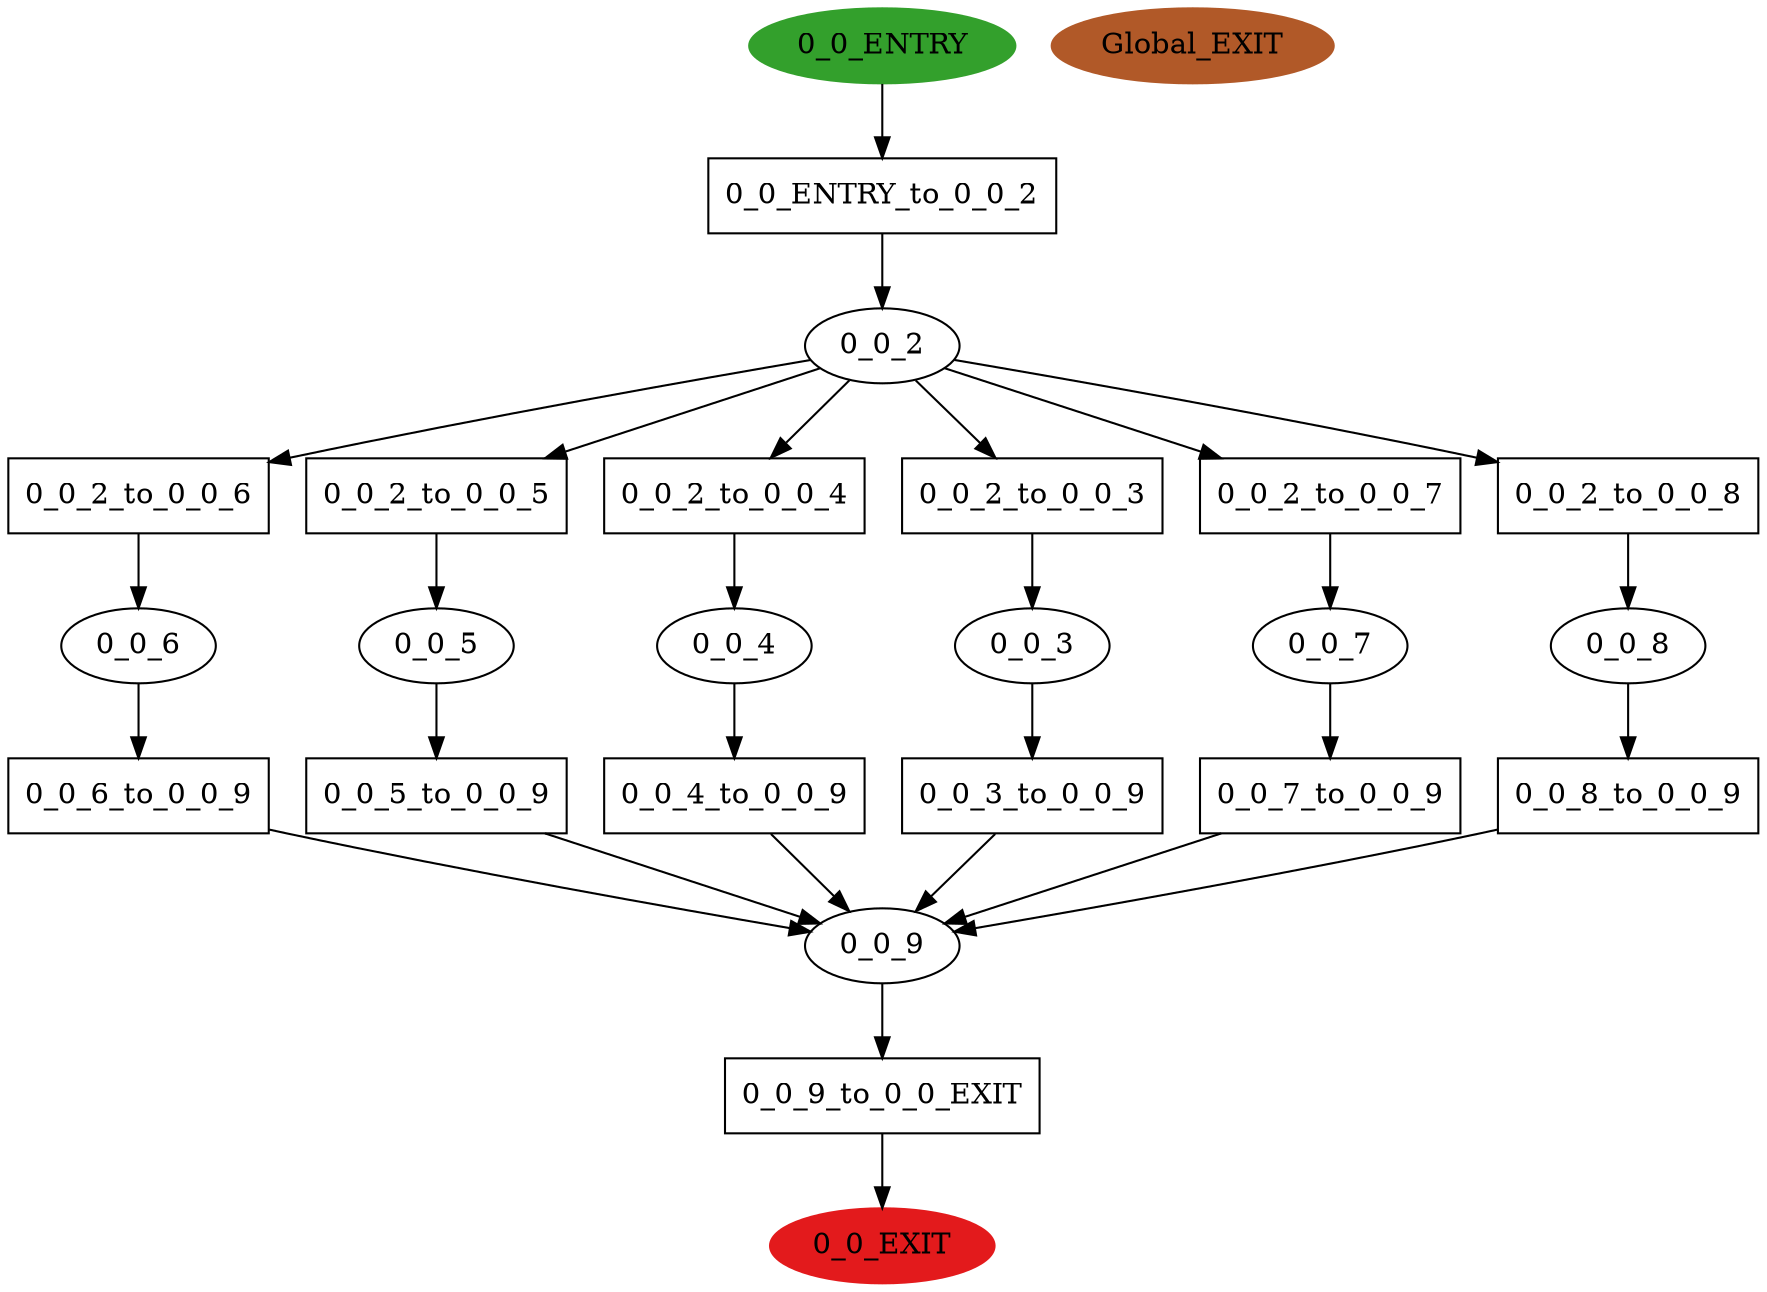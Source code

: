 digraph model { 
compound=true; 
node  [style="filled", colorscheme="paired12"];  "0_0_9" [shape=ellipse, style=""];
  "0_0_8" [shape=ellipse, style=""];
  "0_0_7" [shape=ellipse, style=""];
  "0_0_6" [shape=ellipse, style=""];
  "Global_EXIT" [shape=ellipse, color=12, style=filled];
  "0_0_5" [shape=ellipse, style=""];
  "0_0_4" [shape=ellipse, style=""];
  "0_0_3" [shape=ellipse, style=""];
  "0_0_2" [shape=ellipse, style=""];
  "0_0_EXIT" [shape=ellipse, color=6, style=filled];
  "0_0_ENTRY" [shape=ellipse, color=4, style=filled];
  "0_0_2_to_0_0_6" [shape=box, style=""];
  "0_0_2_to_0_0_6" [label="0_0_2_to_0_0_6\n"];
  "0_0_2_to_0_0_5" [shape=box, style=""];
  "0_0_2_to_0_0_5" [label="0_0_2_to_0_0_5\n"];
  "0_0_2_to_0_0_4" [shape=box, style=""];
  "0_0_2_to_0_0_4" [label="0_0_2_to_0_0_4\n"];
  "0_0_2_to_0_0_3" [shape=box, style=""];
  "0_0_2_to_0_0_3" [label="0_0_2_to_0_0_3\n"];
  "0_0_6_to_0_0_9" [shape=box, style=""];
  "0_0_6_to_0_0_9" [label="0_0_6_to_0_0_9\n"];
  "0_0_8_to_0_0_9" [shape=box, style=""];
  "0_0_8_to_0_0_9" [label="0_0_8_to_0_0_9\n"];
  "0_0_3_to_0_0_9" [shape=box, style=""];
  "0_0_3_to_0_0_9" [label="0_0_3_to_0_0_9\n"];
  "0_0_7_to_0_0_9" [shape=box, style=""];
  "0_0_7_to_0_0_9" [label="0_0_7_to_0_0_9\n"];
  "0_0_4_to_0_0_9" [shape=box, style=""];
  "0_0_4_to_0_0_9" [label="0_0_4_to_0_0_9\n"];
  "0_0_ENTRY_to_0_0_2" [shape=box, style=""];
  "0_0_ENTRY_to_0_0_2" [label="0_0_ENTRY_to_0_0_2\n"];
  "0_0_9_to_0_0_EXIT" [shape=box, style=""];
  "0_0_9_to_0_0_EXIT" [label="0_0_9_to_0_0_EXIT\n"];
  "0_0_5_to_0_0_9" [shape=box, style=""];
  "0_0_5_to_0_0_9" [label="0_0_5_to_0_0_9\n"];
  "0_0_2_to_0_0_7" [shape=box, style=""];
  "0_0_2_to_0_0_7" [label="0_0_2_to_0_0_7\n"];
  "0_0_2_to_0_0_8" [shape=box, style=""];
  "0_0_2_to_0_0_8" [label="0_0_2_to_0_0_8\n"];
  "0_0_9" -> "0_0_9_to_0_0_EXIT" [label="", arrowhead="normal"];
  "0_0_2" -> "0_0_2_to_0_0_6" [label="", arrowhead="normal"];
  "0_0_ENTRY" -> "0_0_ENTRY_to_0_0_2" [label="", arrowhead="normal"];
  "0_0_3_to_0_0_9" -> "0_0_9" [label="", arrowhead="normal"];
  "0_0_2" -> "0_0_2_to_0_0_4" [label="", arrowhead="normal"];
  "0_0_8_to_0_0_9" -> "0_0_9" [label="", arrowhead="normal"];
  "0_0_3" -> "0_0_3_to_0_0_9" [label="", arrowhead="normal"];
  "0_0_2_to_0_0_6" -> "0_0_6" [label="", arrowhead="normal"];
  "0_0_4" -> "0_0_4_to_0_0_9" [label="", arrowhead="normal"];
  "0_0_8" -> "0_0_8_to_0_0_9" [label="", arrowhead="normal"];
  "0_0_2" -> "0_0_2_to_0_0_8" [label="", arrowhead="normal"];
  "0_0_2" -> "0_0_2_to_0_0_3" [label="", arrowhead="normal"];
  "0_0_2" -> "0_0_2_to_0_0_7" [label="", arrowhead="normal"];
  "0_0_4_to_0_0_9" -> "0_0_9" [label="", arrowhead="normal"];
  "0_0_6" -> "0_0_6_to_0_0_9" [label="", arrowhead="normal"];
  "0_0_2_to_0_0_4" -> "0_0_4" [label="", arrowhead="normal"];
  "0_0_6_to_0_0_9" -> "0_0_9" [label="", arrowhead="normal"];
  "0_0_9_to_0_0_EXIT" -> "0_0_EXIT" [label="", arrowhead="normal"];
  "0_0_2_to_0_0_7" -> "0_0_7" [label="", arrowhead="normal"];
  "0_0_7" -> "0_0_7_to_0_0_9" [label="", arrowhead="normal"];
  "0_0_ENTRY_to_0_0_2" -> "0_0_2" [label="", arrowhead="normal"];
  "0_0_2_to_0_0_3" -> "0_0_3" [label="", arrowhead="normal"];
  "0_0_2_to_0_0_8" -> "0_0_8" [label="", arrowhead="normal"];
  "0_0_2" -> "0_0_2_to_0_0_5" [label="", arrowhead="normal"];
  "0_0_2_to_0_0_5" -> "0_0_5" [label="", arrowhead="normal"];
  "0_0_7_to_0_0_9" -> "0_0_9" [label="", arrowhead="normal"];
  "0_0_5_to_0_0_9" -> "0_0_9" [label="", arrowhead="normal"];
  "0_0_5" -> "0_0_5_to_0_0_9" [label="", arrowhead="normal"];
}
